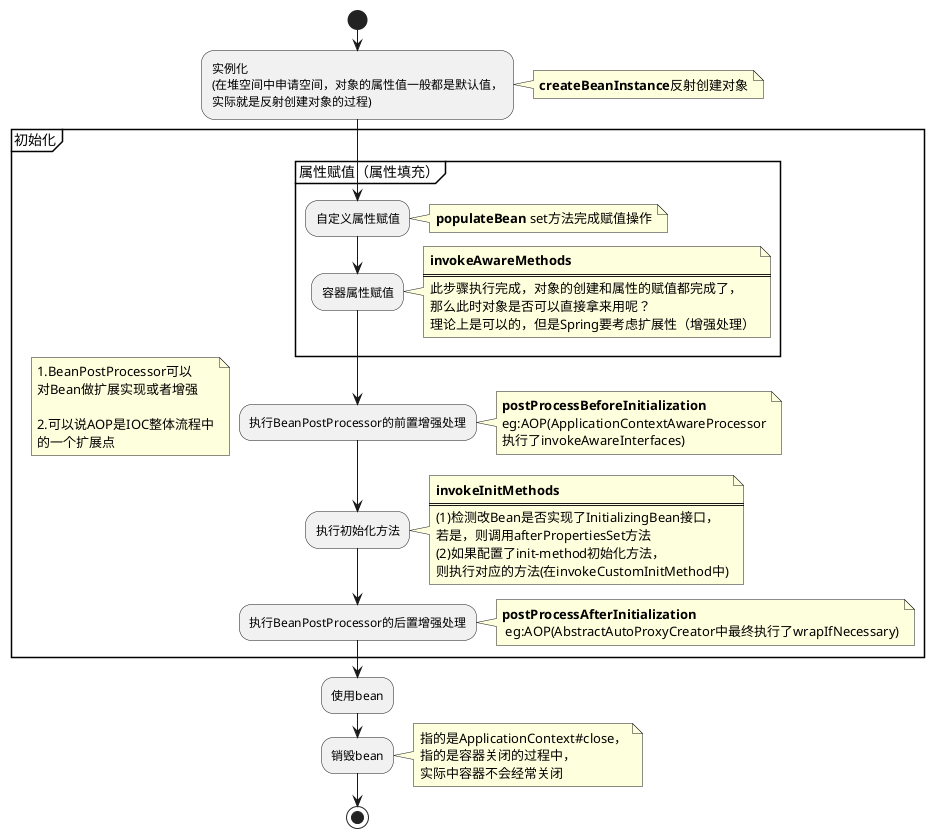 @startuml
'https://plantuml.com/activity-diagram-beta
start
:实例化
(在堆空间中申请空间，对象的属性值一般都是默认值，
实际就是反射创建对象的过程);
note right
<b>createBeanInstance</b>反射创建对象
end note
group 初始化

floating note left
1.BeanPostProcessor可以
对Bean做扩展实现或者增强

2.可以说AOP是IOC整体流程中
的一个扩展点
end note

group 属性赋值（属性填充）
:自定义属性赋值;
note right
<b>populateBean</b> set方法完成赋值操作
end note

:容器属性赋值;
note right
<b>invokeAwareMethods</b>
====
此步骤执行完成，对象的创建和属性的赋值都完成了，
那么此时对象是否可以直接拿来用呢？
理论上是可以的，但是Spring要考虑扩展性（增强处理）
end note
end group

:执行BeanPostProcessor的前置增强处理;
note right
<b>postProcessBeforeInitialization</b>
eg:AOP(ApplicationContextAwareProcessor
执行了invokeAwareInterfaces)
end note

:执行初始化方法;
note right
<b>invokeInitMethods</b>
====
(1)检测改Bean是否实现了InitializingBean接口，
若是，则调用afterPropertiesSet方法
(2)如果配置了init-method初始化方法，
则执行对应的方法(在invokeCustomInitMethod中)
end note


:执行BeanPostProcessor的后置增强处理;
note right
<b>postProcessAfterInitialization</b>
 eg:AOP(AbstractAutoProxyCreator中最终执行了wrapIfNecessary)
end note
end group
:使用bean;
:销毁bean;
note right
指的是ApplicationContext#close，
指的是容器关闭的过程中，
实际中容器不会经常关闭
end note
stop

@enduml
